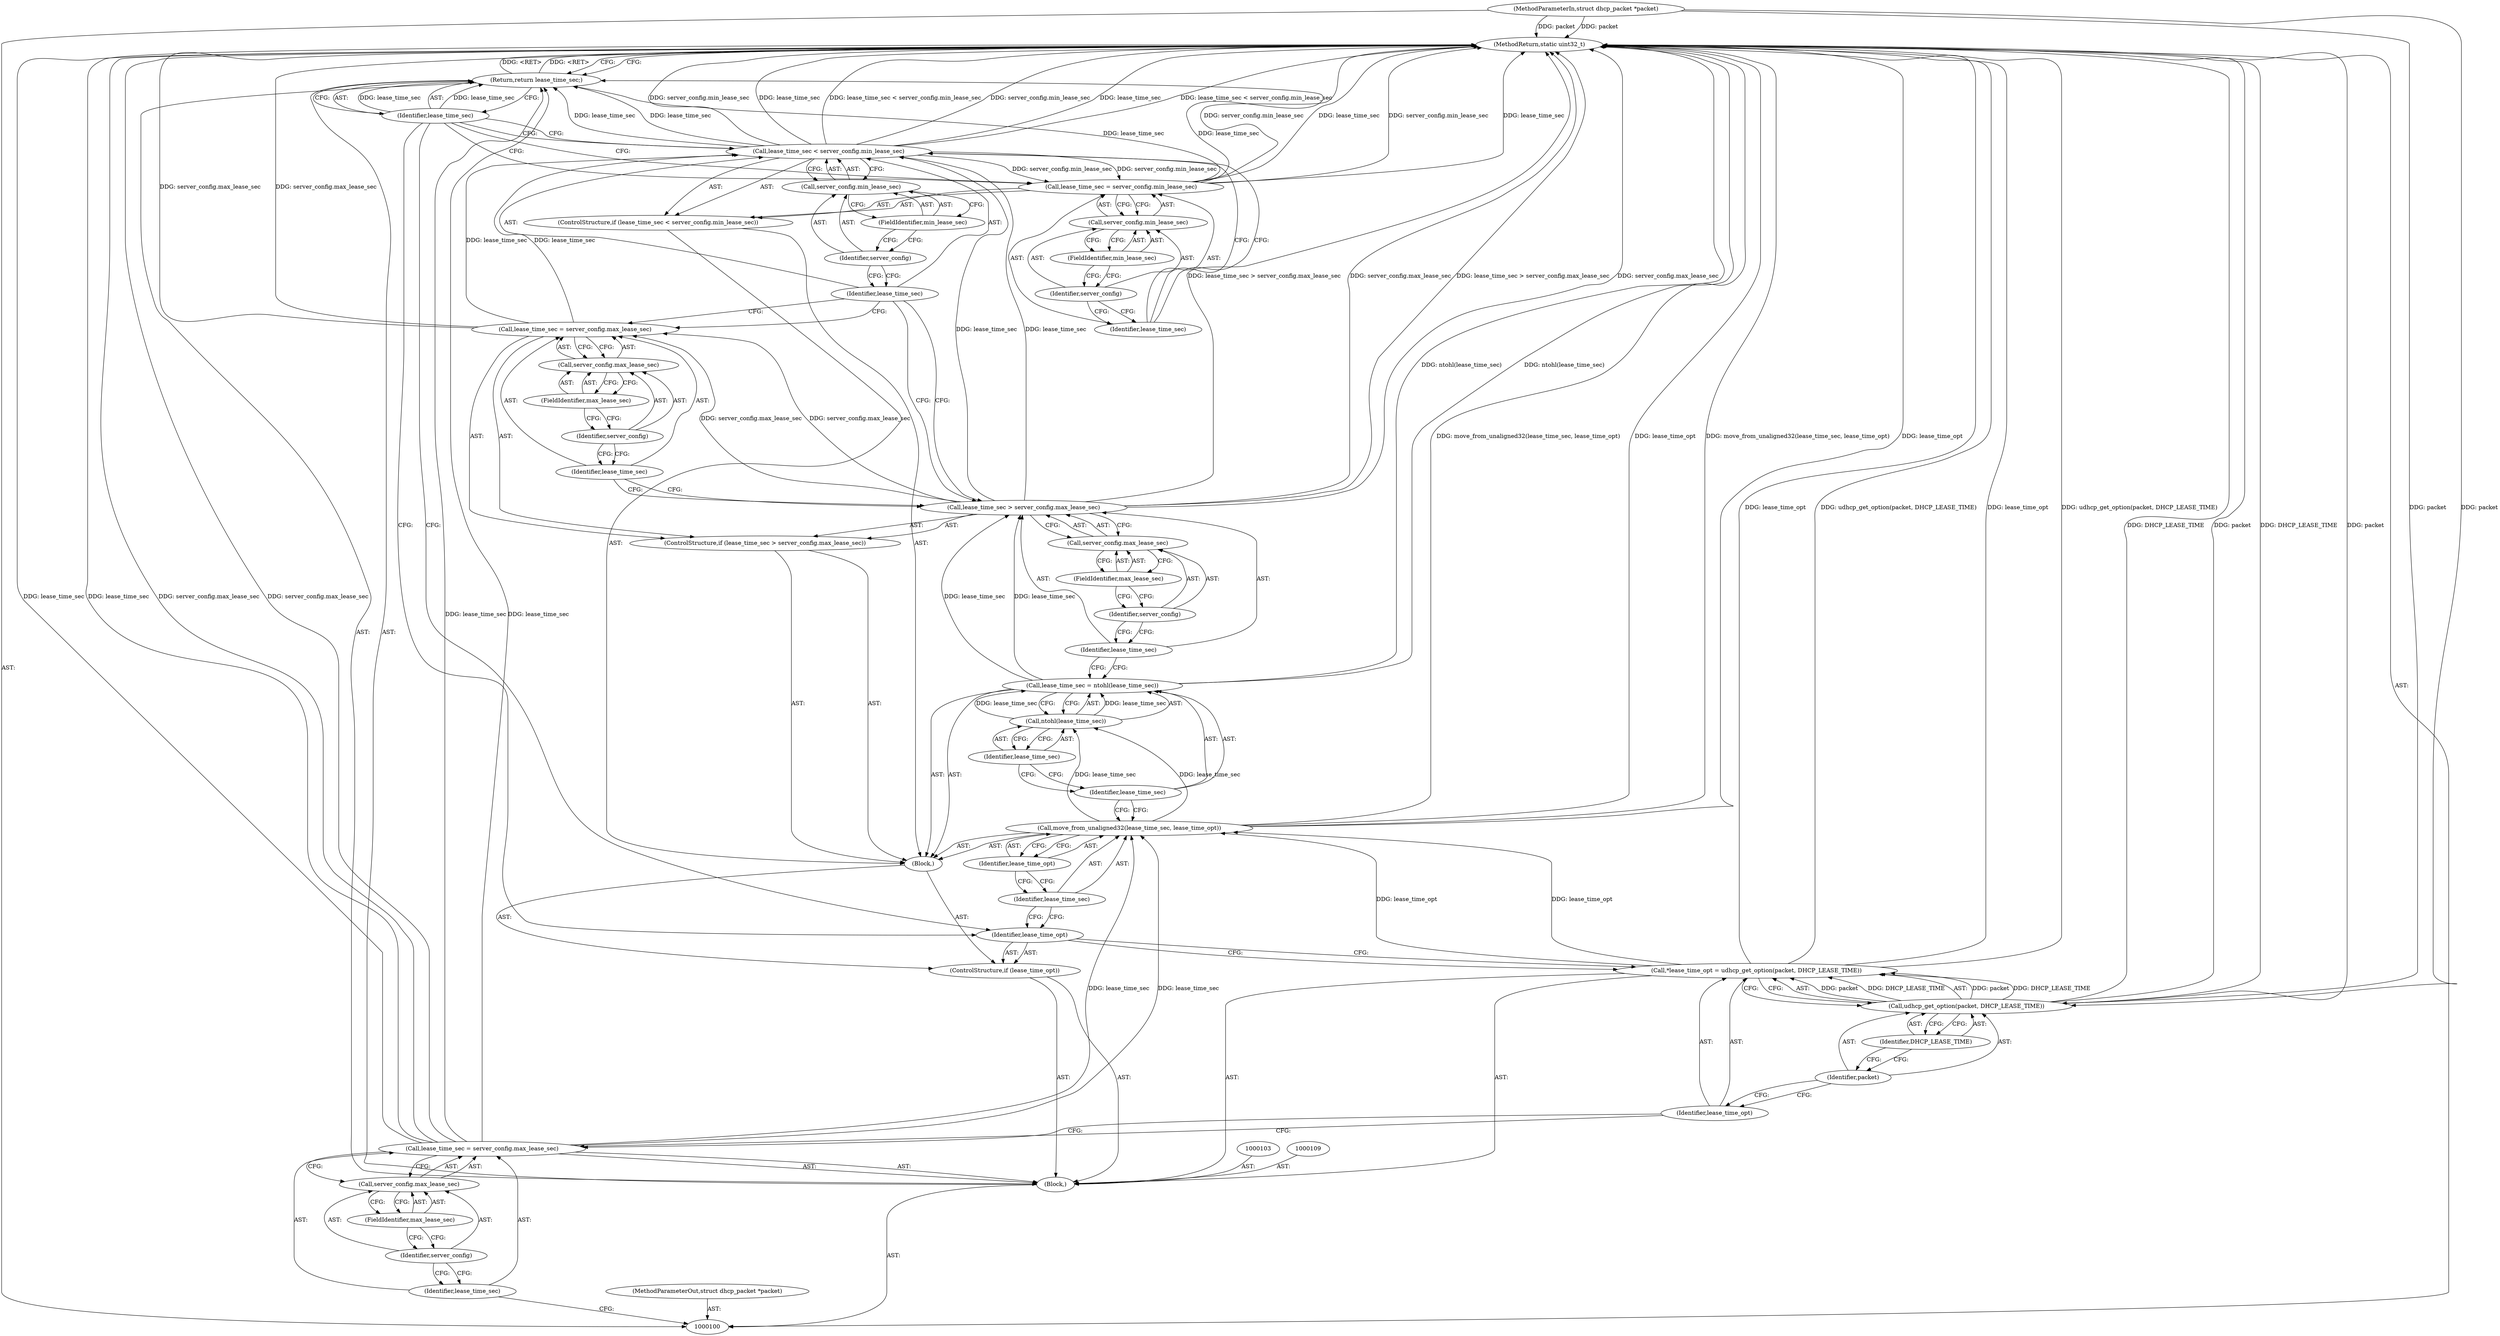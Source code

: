 digraph "1_busybox_6d3b4bb24da9a07c263f3c1acf8df85382ff562c_0" {
"1000149" [label="(MethodReturn,static uint32_t)"];
"1000101" [label="(MethodParameterIn,struct dhcp_packet *packet)"];
"1000191" [label="(MethodParameterOut,struct dhcp_packet *packet)"];
"1000136" [label="(ControlStructure,if (lease_time_sec < server_config.min_lease_sec))"];
"1000139" [label="(Call,server_config.min_lease_sec)"];
"1000140" [label="(Identifier,server_config)"];
"1000141" [label="(FieldIdentifier,min_lease_sec)"];
"1000137" [label="(Call,lease_time_sec < server_config.min_lease_sec)"];
"1000138" [label="(Identifier,lease_time_sec)"];
"1000144" [label="(Call,server_config.min_lease_sec)"];
"1000145" [label="(Identifier,server_config)"];
"1000142" [label="(Call,lease_time_sec = server_config.min_lease_sec)"];
"1000143" [label="(Identifier,lease_time_sec)"];
"1000146" [label="(FieldIdentifier,min_lease_sec)"];
"1000147" [label="(Return,return lease_time_sec;)"];
"1000148" [label="(Identifier,lease_time_sec)"];
"1000102" [label="(Block,)"];
"1000104" [label="(Call,lease_time_sec = server_config.max_lease_sec)"];
"1000105" [label="(Identifier,lease_time_sec)"];
"1000106" [label="(Call,server_config.max_lease_sec)"];
"1000107" [label="(Identifier,server_config)"];
"1000108" [label="(FieldIdentifier,max_lease_sec)"];
"1000111" [label="(Identifier,lease_time_opt)"];
"1000112" [label="(Call,udhcp_get_option(packet, DHCP_LEASE_TIME))"];
"1000113" [label="(Identifier,packet)"];
"1000114" [label="(Identifier,DHCP_LEASE_TIME)"];
"1000110" [label="(Call,*lease_time_opt = udhcp_get_option(packet, DHCP_LEASE_TIME))"];
"1000115" [label="(ControlStructure,if (lease_time_opt))"];
"1000117" [label="(Block,)"];
"1000116" [label="(Identifier,lease_time_opt)"];
"1000119" [label="(Identifier,lease_time_sec)"];
"1000118" [label="(Call,move_from_unaligned32(lease_time_sec, lease_time_opt))"];
"1000120" [label="(Identifier,lease_time_opt)"];
"1000123" [label="(Call,ntohl(lease_time_sec))"];
"1000124" [label="(Identifier,lease_time_sec)"];
"1000121" [label="(Call,lease_time_sec = ntohl(lease_time_sec))"];
"1000122" [label="(Identifier,lease_time_sec)"];
"1000125" [label="(ControlStructure,if (lease_time_sec > server_config.max_lease_sec))"];
"1000128" [label="(Call,server_config.max_lease_sec)"];
"1000129" [label="(Identifier,server_config)"];
"1000130" [label="(FieldIdentifier,max_lease_sec)"];
"1000126" [label="(Call,lease_time_sec > server_config.max_lease_sec)"];
"1000127" [label="(Identifier,lease_time_sec)"];
"1000133" [label="(Call,server_config.max_lease_sec)"];
"1000134" [label="(Identifier,server_config)"];
"1000131" [label="(Call,lease_time_sec = server_config.max_lease_sec)"];
"1000132" [label="(Identifier,lease_time_sec)"];
"1000135" [label="(FieldIdentifier,max_lease_sec)"];
"1000149" -> "1000100"  [label="AST: "];
"1000149" -> "1000147"  [label="CFG: "];
"1000147" -> "1000149"  [label="DDG: <RET>"];
"1000126" -> "1000149"  [label="DDG: lease_time_sec > server_config.max_lease_sec"];
"1000126" -> "1000149"  [label="DDG: server_config.max_lease_sec"];
"1000104" -> "1000149"  [label="DDG: lease_time_sec"];
"1000104" -> "1000149"  [label="DDG: server_config.max_lease_sec"];
"1000112" -> "1000149"  [label="DDG: DHCP_LEASE_TIME"];
"1000112" -> "1000149"  [label="DDG: packet"];
"1000142" -> "1000149"  [label="DDG: server_config.min_lease_sec"];
"1000142" -> "1000149"  [label="DDG: lease_time_sec"];
"1000118" -> "1000149"  [label="DDG: move_from_unaligned32(lease_time_sec, lease_time_opt)"];
"1000118" -> "1000149"  [label="DDG: lease_time_opt"];
"1000110" -> "1000149"  [label="DDG: lease_time_opt"];
"1000110" -> "1000149"  [label="DDG: udhcp_get_option(packet, DHCP_LEASE_TIME)"];
"1000121" -> "1000149"  [label="DDG: ntohl(lease_time_sec)"];
"1000137" -> "1000149"  [label="DDG: server_config.min_lease_sec"];
"1000137" -> "1000149"  [label="DDG: lease_time_sec"];
"1000137" -> "1000149"  [label="DDG: lease_time_sec < server_config.min_lease_sec"];
"1000131" -> "1000149"  [label="DDG: server_config.max_lease_sec"];
"1000101" -> "1000149"  [label="DDG: packet"];
"1000101" -> "1000100"  [label="AST: "];
"1000101" -> "1000149"  [label="DDG: packet"];
"1000101" -> "1000112"  [label="DDG: packet"];
"1000191" -> "1000100"  [label="AST: "];
"1000136" -> "1000117"  [label="AST: "];
"1000137" -> "1000136"  [label="AST: "];
"1000142" -> "1000136"  [label="AST: "];
"1000139" -> "1000137"  [label="AST: "];
"1000139" -> "1000141"  [label="CFG: "];
"1000140" -> "1000139"  [label="AST: "];
"1000141" -> "1000139"  [label="AST: "];
"1000137" -> "1000139"  [label="CFG: "];
"1000140" -> "1000139"  [label="AST: "];
"1000140" -> "1000138"  [label="CFG: "];
"1000141" -> "1000140"  [label="CFG: "];
"1000141" -> "1000139"  [label="AST: "];
"1000141" -> "1000140"  [label="CFG: "];
"1000139" -> "1000141"  [label="CFG: "];
"1000137" -> "1000136"  [label="AST: "];
"1000137" -> "1000139"  [label="CFG: "];
"1000138" -> "1000137"  [label="AST: "];
"1000139" -> "1000137"  [label="AST: "];
"1000143" -> "1000137"  [label="CFG: "];
"1000148" -> "1000137"  [label="CFG: "];
"1000137" -> "1000149"  [label="DDG: server_config.min_lease_sec"];
"1000137" -> "1000149"  [label="DDG: lease_time_sec"];
"1000137" -> "1000149"  [label="DDG: lease_time_sec < server_config.min_lease_sec"];
"1000131" -> "1000137"  [label="DDG: lease_time_sec"];
"1000126" -> "1000137"  [label="DDG: lease_time_sec"];
"1000137" -> "1000142"  [label="DDG: server_config.min_lease_sec"];
"1000137" -> "1000147"  [label="DDG: lease_time_sec"];
"1000138" -> "1000137"  [label="AST: "];
"1000138" -> "1000131"  [label="CFG: "];
"1000138" -> "1000126"  [label="CFG: "];
"1000140" -> "1000138"  [label="CFG: "];
"1000144" -> "1000142"  [label="AST: "];
"1000144" -> "1000146"  [label="CFG: "];
"1000145" -> "1000144"  [label="AST: "];
"1000146" -> "1000144"  [label="AST: "];
"1000142" -> "1000144"  [label="CFG: "];
"1000145" -> "1000144"  [label="AST: "];
"1000145" -> "1000143"  [label="CFG: "];
"1000146" -> "1000145"  [label="CFG: "];
"1000142" -> "1000136"  [label="AST: "];
"1000142" -> "1000144"  [label="CFG: "];
"1000143" -> "1000142"  [label="AST: "];
"1000144" -> "1000142"  [label="AST: "];
"1000148" -> "1000142"  [label="CFG: "];
"1000142" -> "1000149"  [label="DDG: server_config.min_lease_sec"];
"1000142" -> "1000149"  [label="DDG: lease_time_sec"];
"1000137" -> "1000142"  [label="DDG: server_config.min_lease_sec"];
"1000142" -> "1000147"  [label="DDG: lease_time_sec"];
"1000143" -> "1000142"  [label="AST: "];
"1000143" -> "1000137"  [label="CFG: "];
"1000145" -> "1000143"  [label="CFG: "];
"1000146" -> "1000144"  [label="AST: "];
"1000146" -> "1000145"  [label="CFG: "];
"1000144" -> "1000146"  [label="CFG: "];
"1000147" -> "1000102"  [label="AST: "];
"1000147" -> "1000148"  [label="CFG: "];
"1000148" -> "1000147"  [label="AST: "];
"1000149" -> "1000147"  [label="CFG: "];
"1000147" -> "1000149"  [label="DDG: <RET>"];
"1000148" -> "1000147"  [label="DDG: lease_time_sec"];
"1000104" -> "1000147"  [label="DDG: lease_time_sec"];
"1000142" -> "1000147"  [label="DDG: lease_time_sec"];
"1000137" -> "1000147"  [label="DDG: lease_time_sec"];
"1000148" -> "1000147"  [label="AST: "];
"1000148" -> "1000142"  [label="CFG: "];
"1000148" -> "1000137"  [label="CFG: "];
"1000148" -> "1000116"  [label="CFG: "];
"1000147" -> "1000148"  [label="CFG: "];
"1000148" -> "1000147"  [label="DDG: lease_time_sec"];
"1000102" -> "1000100"  [label="AST: "];
"1000103" -> "1000102"  [label="AST: "];
"1000104" -> "1000102"  [label="AST: "];
"1000109" -> "1000102"  [label="AST: "];
"1000110" -> "1000102"  [label="AST: "];
"1000115" -> "1000102"  [label="AST: "];
"1000147" -> "1000102"  [label="AST: "];
"1000104" -> "1000102"  [label="AST: "];
"1000104" -> "1000106"  [label="CFG: "];
"1000105" -> "1000104"  [label="AST: "];
"1000106" -> "1000104"  [label="AST: "];
"1000111" -> "1000104"  [label="CFG: "];
"1000104" -> "1000149"  [label="DDG: lease_time_sec"];
"1000104" -> "1000149"  [label="DDG: server_config.max_lease_sec"];
"1000104" -> "1000118"  [label="DDG: lease_time_sec"];
"1000104" -> "1000147"  [label="DDG: lease_time_sec"];
"1000105" -> "1000104"  [label="AST: "];
"1000105" -> "1000100"  [label="CFG: "];
"1000107" -> "1000105"  [label="CFG: "];
"1000106" -> "1000104"  [label="AST: "];
"1000106" -> "1000108"  [label="CFG: "];
"1000107" -> "1000106"  [label="AST: "];
"1000108" -> "1000106"  [label="AST: "];
"1000104" -> "1000106"  [label="CFG: "];
"1000107" -> "1000106"  [label="AST: "];
"1000107" -> "1000105"  [label="CFG: "];
"1000108" -> "1000107"  [label="CFG: "];
"1000108" -> "1000106"  [label="AST: "];
"1000108" -> "1000107"  [label="CFG: "];
"1000106" -> "1000108"  [label="CFG: "];
"1000111" -> "1000110"  [label="AST: "];
"1000111" -> "1000104"  [label="CFG: "];
"1000113" -> "1000111"  [label="CFG: "];
"1000112" -> "1000110"  [label="AST: "];
"1000112" -> "1000114"  [label="CFG: "];
"1000113" -> "1000112"  [label="AST: "];
"1000114" -> "1000112"  [label="AST: "];
"1000110" -> "1000112"  [label="CFG: "];
"1000112" -> "1000149"  [label="DDG: DHCP_LEASE_TIME"];
"1000112" -> "1000149"  [label="DDG: packet"];
"1000112" -> "1000110"  [label="DDG: packet"];
"1000112" -> "1000110"  [label="DDG: DHCP_LEASE_TIME"];
"1000101" -> "1000112"  [label="DDG: packet"];
"1000113" -> "1000112"  [label="AST: "];
"1000113" -> "1000111"  [label="CFG: "];
"1000114" -> "1000113"  [label="CFG: "];
"1000114" -> "1000112"  [label="AST: "];
"1000114" -> "1000113"  [label="CFG: "];
"1000112" -> "1000114"  [label="CFG: "];
"1000110" -> "1000102"  [label="AST: "];
"1000110" -> "1000112"  [label="CFG: "];
"1000111" -> "1000110"  [label="AST: "];
"1000112" -> "1000110"  [label="AST: "];
"1000116" -> "1000110"  [label="CFG: "];
"1000110" -> "1000149"  [label="DDG: lease_time_opt"];
"1000110" -> "1000149"  [label="DDG: udhcp_get_option(packet, DHCP_LEASE_TIME)"];
"1000112" -> "1000110"  [label="DDG: packet"];
"1000112" -> "1000110"  [label="DDG: DHCP_LEASE_TIME"];
"1000110" -> "1000118"  [label="DDG: lease_time_opt"];
"1000115" -> "1000102"  [label="AST: "];
"1000116" -> "1000115"  [label="AST: "];
"1000117" -> "1000115"  [label="AST: "];
"1000117" -> "1000115"  [label="AST: "];
"1000118" -> "1000117"  [label="AST: "];
"1000121" -> "1000117"  [label="AST: "];
"1000125" -> "1000117"  [label="AST: "];
"1000136" -> "1000117"  [label="AST: "];
"1000116" -> "1000115"  [label="AST: "];
"1000116" -> "1000110"  [label="CFG: "];
"1000119" -> "1000116"  [label="CFG: "];
"1000148" -> "1000116"  [label="CFG: "];
"1000119" -> "1000118"  [label="AST: "];
"1000119" -> "1000116"  [label="CFG: "];
"1000120" -> "1000119"  [label="CFG: "];
"1000118" -> "1000117"  [label="AST: "];
"1000118" -> "1000120"  [label="CFG: "];
"1000119" -> "1000118"  [label="AST: "];
"1000120" -> "1000118"  [label="AST: "];
"1000122" -> "1000118"  [label="CFG: "];
"1000118" -> "1000149"  [label="DDG: move_from_unaligned32(lease_time_sec, lease_time_opt)"];
"1000118" -> "1000149"  [label="DDG: lease_time_opt"];
"1000104" -> "1000118"  [label="DDG: lease_time_sec"];
"1000110" -> "1000118"  [label="DDG: lease_time_opt"];
"1000118" -> "1000123"  [label="DDG: lease_time_sec"];
"1000120" -> "1000118"  [label="AST: "];
"1000120" -> "1000119"  [label="CFG: "];
"1000118" -> "1000120"  [label="CFG: "];
"1000123" -> "1000121"  [label="AST: "];
"1000123" -> "1000124"  [label="CFG: "];
"1000124" -> "1000123"  [label="AST: "];
"1000121" -> "1000123"  [label="CFG: "];
"1000123" -> "1000121"  [label="DDG: lease_time_sec"];
"1000118" -> "1000123"  [label="DDG: lease_time_sec"];
"1000124" -> "1000123"  [label="AST: "];
"1000124" -> "1000122"  [label="CFG: "];
"1000123" -> "1000124"  [label="CFG: "];
"1000121" -> "1000117"  [label="AST: "];
"1000121" -> "1000123"  [label="CFG: "];
"1000122" -> "1000121"  [label="AST: "];
"1000123" -> "1000121"  [label="AST: "];
"1000127" -> "1000121"  [label="CFG: "];
"1000121" -> "1000149"  [label="DDG: ntohl(lease_time_sec)"];
"1000123" -> "1000121"  [label="DDG: lease_time_sec"];
"1000121" -> "1000126"  [label="DDG: lease_time_sec"];
"1000122" -> "1000121"  [label="AST: "];
"1000122" -> "1000118"  [label="CFG: "];
"1000124" -> "1000122"  [label="CFG: "];
"1000125" -> "1000117"  [label="AST: "];
"1000126" -> "1000125"  [label="AST: "];
"1000131" -> "1000125"  [label="AST: "];
"1000128" -> "1000126"  [label="AST: "];
"1000128" -> "1000130"  [label="CFG: "];
"1000129" -> "1000128"  [label="AST: "];
"1000130" -> "1000128"  [label="AST: "];
"1000126" -> "1000128"  [label="CFG: "];
"1000129" -> "1000128"  [label="AST: "];
"1000129" -> "1000127"  [label="CFG: "];
"1000130" -> "1000129"  [label="CFG: "];
"1000130" -> "1000128"  [label="AST: "];
"1000130" -> "1000129"  [label="CFG: "];
"1000128" -> "1000130"  [label="CFG: "];
"1000126" -> "1000125"  [label="AST: "];
"1000126" -> "1000128"  [label="CFG: "];
"1000127" -> "1000126"  [label="AST: "];
"1000128" -> "1000126"  [label="AST: "];
"1000132" -> "1000126"  [label="CFG: "];
"1000138" -> "1000126"  [label="CFG: "];
"1000126" -> "1000149"  [label="DDG: lease_time_sec > server_config.max_lease_sec"];
"1000126" -> "1000149"  [label="DDG: server_config.max_lease_sec"];
"1000121" -> "1000126"  [label="DDG: lease_time_sec"];
"1000126" -> "1000131"  [label="DDG: server_config.max_lease_sec"];
"1000126" -> "1000137"  [label="DDG: lease_time_sec"];
"1000127" -> "1000126"  [label="AST: "];
"1000127" -> "1000121"  [label="CFG: "];
"1000129" -> "1000127"  [label="CFG: "];
"1000133" -> "1000131"  [label="AST: "];
"1000133" -> "1000135"  [label="CFG: "];
"1000134" -> "1000133"  [label="AST: "];
"1000135" -> "1000133"  [label="AST: "];
"1000131" -> "1000133"  [label="CFG: "];
"1000134" -> "1000133"  [label="AST: "];
"1000134" -> "1000132"  [label="CFG: "];
"1000135" -> "1000134"  [label="CFG: "];
"1000131" -> "1000125"  [label="AST: "];
"1000131" -> "1000133"  [label="CFG: "];
"1000132" -> "1000131"  [label="AST: "];
"1000133" -> "1000131"  [label="AST: "];
"1000138" -> "1000131"  [label="CFG: "];
"1000131" -> "1000149"  [label="DDG: server_config.max_lease_sec"];
"1000126" -> "1000131"  [label="DDG: server_config.max_lease_sec"];
"1000131" -> "1000137"  [label="DDG: lease_time_sec"];
"1000132" -> "1000131"  [label="AST: "];
"1000132" -> "1000126"  [label="CFG: "];
"1000134" -> "1000132"  [label="CFG: "];
"1000135" -> "1000133"  [label="AST: "];
"1000135" -> "1000134"  [label="CFG: "];
"1000133" -> "1000135"  [label="CFG: "];
}
